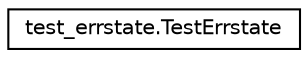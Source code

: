 digraph "Graphical Class Hierarchy"
{
 // LATEX_PDF_SIZE
  edge [fontname="Helvetica",fontsize="10",labelfontname="Helvetica",labelfontsize="10"];
  node [fontname="Helvetica",fontsize="10",shape=record];
  rankdir="LR";
  Node0 [label="test_errstate.TestErrstate",height=0.2,width=0.4,color="black", fillcolor="white", style="filled",URL="$classtest__errstate_1_1TestErrstate.html",tooltip=" "];
}
